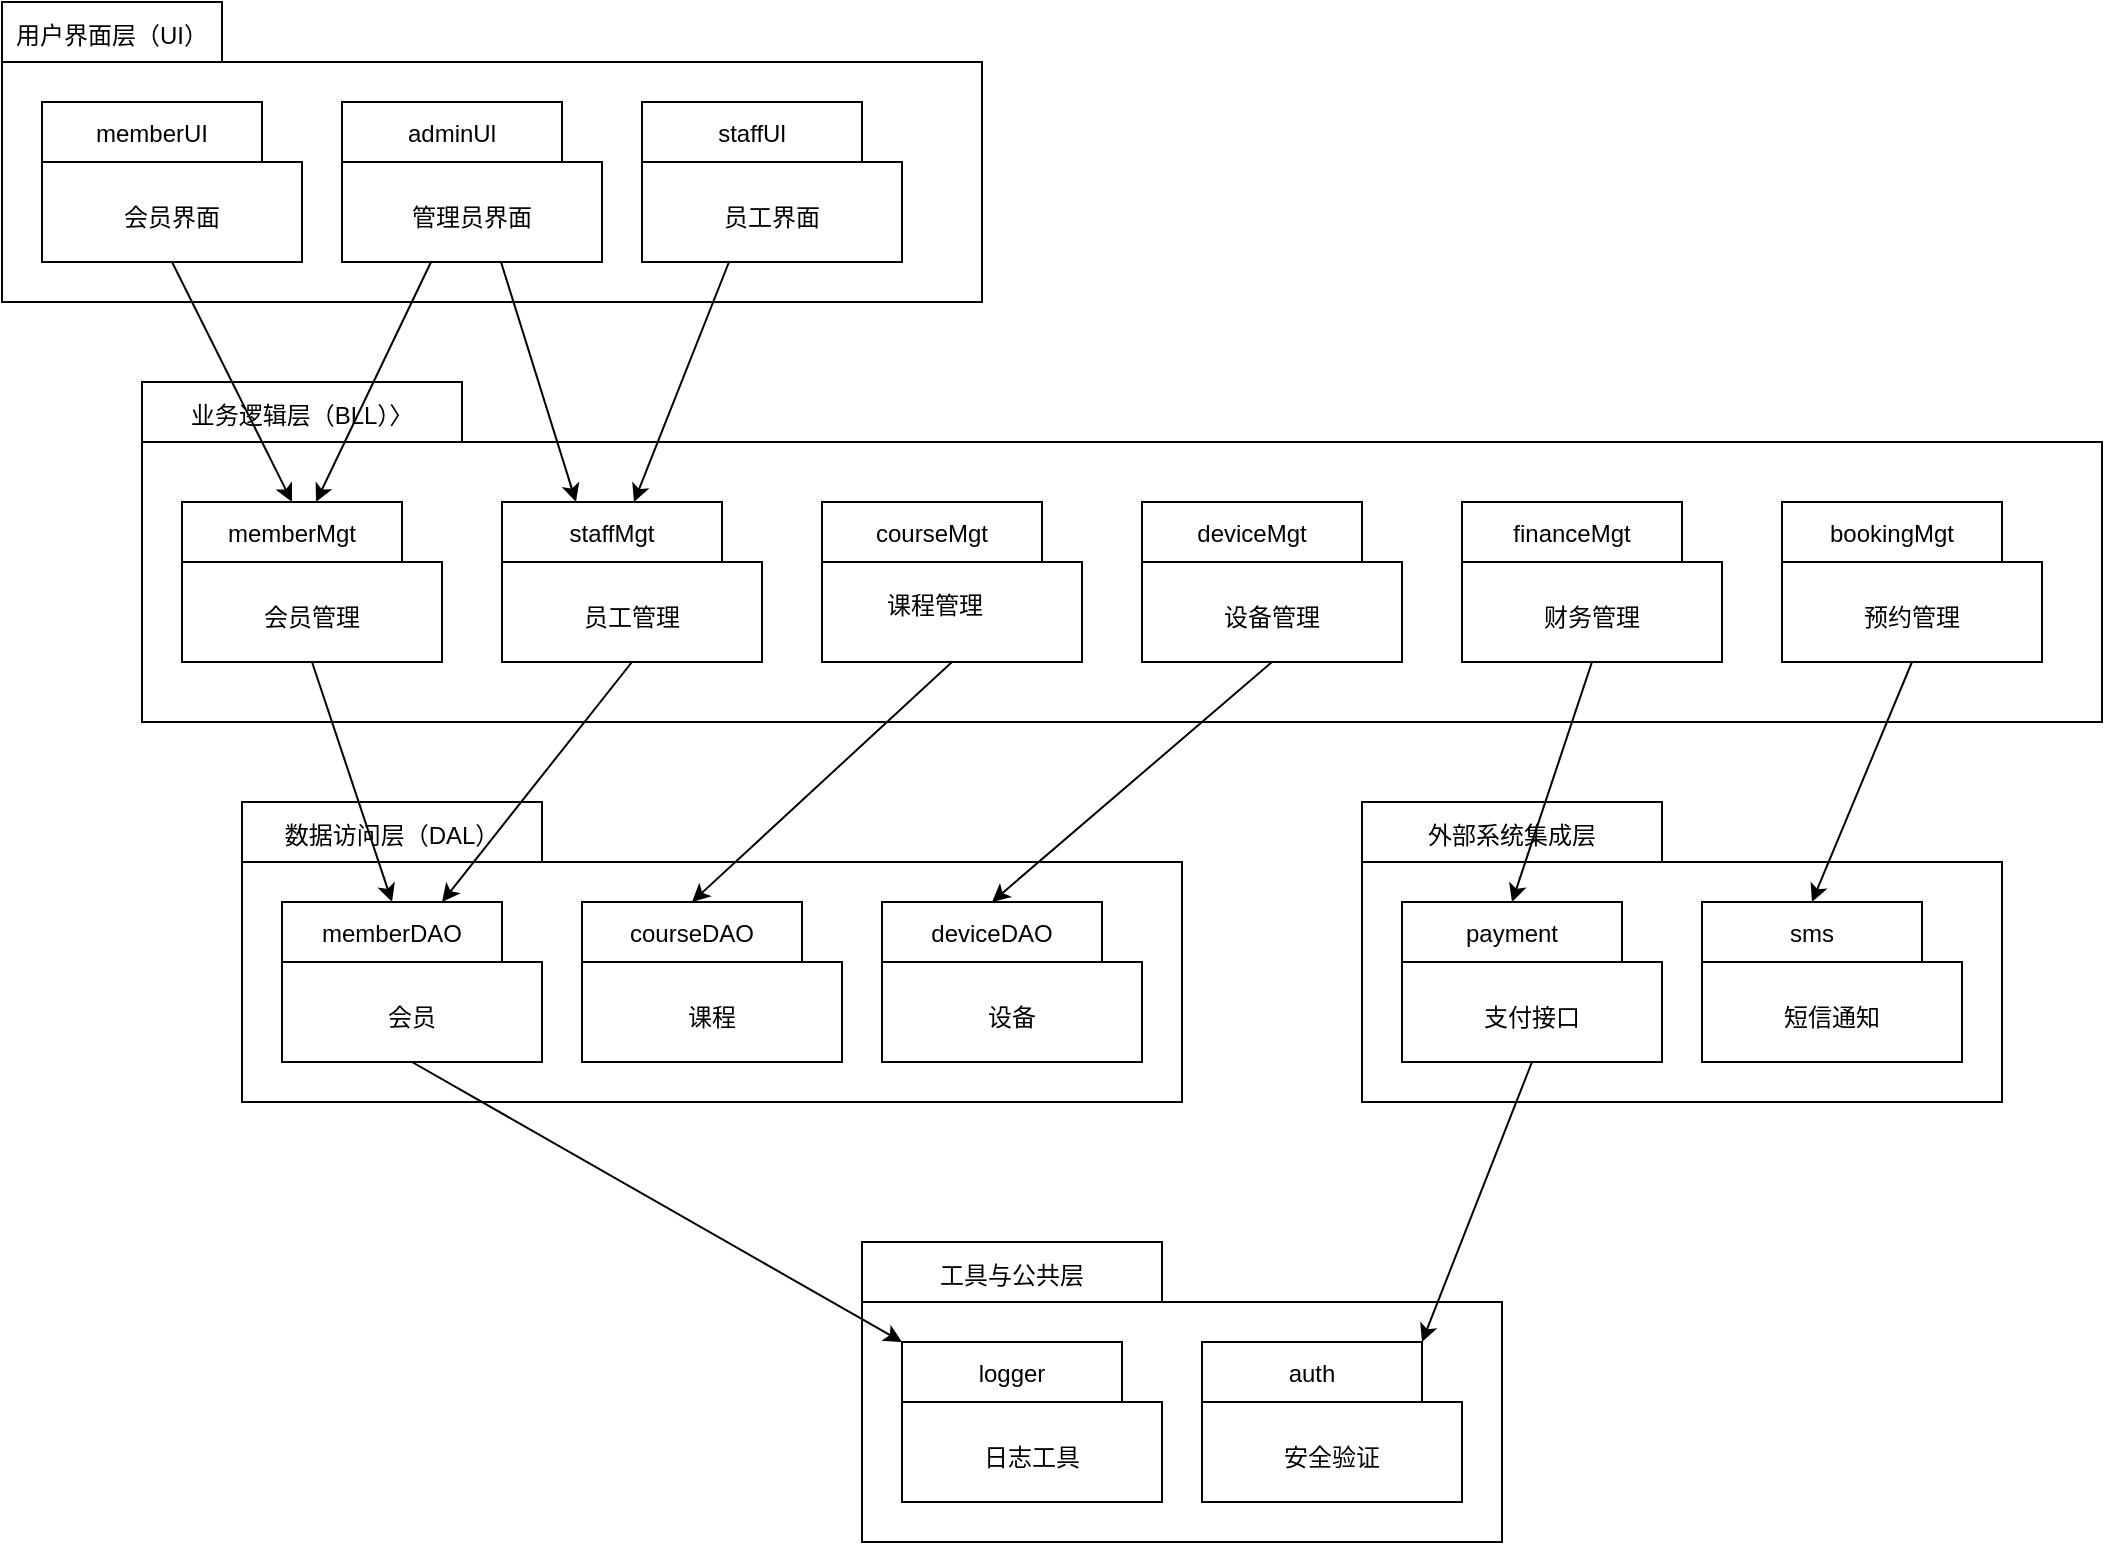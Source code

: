 <mxfile version="27.0.6">
  <diagram name="第 1 页" id="YyKGzxugz1nQqAloFWmc">
    <mxGraphModel dx="1454" dy="996" grid="1" gridSize="10" guides="1" tooltips="1" connect="1" arrows="1" fold="1" page="1" pageScale="1" pageWidth="1169" pageHeight="827" math="0" shadow="0">
      <root>
        <mxCell id="0" />
        <mxCell id="1" parent="0" />
        <mxCell id="mZ6NCIyGoYxc7o3OTuCE-1" value="&lt;p style=&quot;margin: 0px; font-style: normal; font-variant-caps: normal; font-weight: normal; font-stretch: normal; line-height: normal; font-size-adjust: none; font-kerning: auto; font-variant-alternates: normal; font-variant-ligatures: normal; font-variant-numeric: normal; font-variant-east-asian: normal; font-variant-position: normal; font-variant-emoji: normal; font-feature-settings: normal; font-optical-sizing: auto; font-variation-settings: normal;&quot;&gt;用户界面层（UI）&lt;/p&gt;" style="shape=folder;fontStyle=1;tabWidth=110;tabHeight=30;tabPosition=left;html=1;boundedLbl=1;labelInHeader=1;container=1;collapsible=0;recursiveResize=0;whiteSpace=wrap;" vertex="1" parent="1">
          <mxGeometry x="30" y="20" width="490" height="150" as="geometry" />
        </mxCell>
        <mxCell id="mZ6NCIyGoYxc7o3OTuCE-8" value="&lt;p style=&quot;margin: 0px; font-style: normal; font-variant-caps: normal; font-weight: normal; font-stretch: normal; line-height: normal; font-size-adjust: none; font-kerning: auto; font-variant-alternates: normal; font-variant-ligatures: normal; font-variant-numeric: normal; font-variant-east-asian: normal; font-variant-position: normal; font-variant-emoji: normal; font-feature-settings: normal; font-optical-sizing: auto; font-variation-settings: normal;&quot;&gt;adminUl&lt;/p&gt;" style="shape=folder;fontStyle=1;tabWidth=110;tabHeight=30;tabPosition=left;html=1;boundedLbl=1;labelInHeader=1;container=1;collapsible=0;whiteSpace=wrap;" vertex="1" parent="mZ6NCIyGoYxc7o3OTuCE-1">
          <mxGeometry x="170" y="50" width="130" height="80" as="geometry" />
        </mxCell>
        <mxCell id="mZ6NCIyGoYxc7o3OTuCE-9" value="管理员界面" style="html=1;strokeColor=none;resizeWidth=1;resizeHeight=1;fillColor=none;part=1;connectable=0;allowArrows=0;deletable=0;whiteSpace=wrap;" vertex="1" parent="mZ6NCIyGoYxc7o3OTuCE-8">
          <mxGeometry width="130" height="56" relative="1" as="geometry">
            <mxPoint y="30" as="offset" />
          </mxGeometry>
        </mxCell>
        <mxCell id="mZ6NCIyGoYxc7o3OTuCE-6" value="&lt;p style=&quot;margin: 0px; font-style: normal; font-variant-caps: normal; font-weight: normal; font-stretch: normal; line-height: normal; font-size-adjust: none; font-kerning: auto; font-variant-alternates: normal; font-variant-ligatures: normal; font-variant-numeric: normal; font-variant-east-asian: normal; font-variant-position: normal; font-variant-emoji: normal; font-feature-settings: normal; font-optical-sizing: auto; font-variation-settings: normal;&quot;&gt;memberUI&lt;/p&gt;" style="shape=folder;fontStyle=1;tabWidth=110;tabHeight=30;tabPosition=left;html=1;boundedLbl=1;labelInHeader=1;container=1;collapsible=0;whiteSpace=wrap;" vertex="1" parent="1">
          <mxGeometry x="50" y="70" width="130" height="80" as="geometry" />
        </mxCell>
        <mxCell id="mZ6NCIyGoYxc7o3OTuCE-7" value="会员界面" style="html=1;strokeColor=none;resizeWidth=1;resizeHeight=1;fillColor=none;part=1;connectable=0;allowArrows=0;deletable=0;whiteSpace=wrap;" vertex="1" parent="mZ6NCIyGoYxc7o3OTuCE-6">
          <mxGeometry width="130" height="56" relative="1" as="geometry">
            <mxPoint y="30" as="offset" />
          </mxGeometry>
        </mxCell>
        <mxCell id="mZ6NCIyGoYxc7o3OTuCE-10" value="&lt;p style=&quot;margin: 0px; font-style: normal; font-variant-caps: normal; font-weight: normal; font-stretch: normal; line-height: normal; font-size-adjust: none; font-kerning: auto; font-variant-alternates: normal; font-variant-ligatures: normal; font-variant-numeric: normal; font-variant-east-asian: normal; font-variant-position: normal; font-variant-emoji: normal; font-feature-settings: normal; font-optical-sizing: auto; font-variation-settings: normal;&quot;&gt;staffUl&lt;/p&gt;" style="shape=folder;fontStyle=1;tabWidth=110;tabHeight=30;tabPosition=left;html=1;boundedLbl=1;labelInHeader=1;container=1;collapsible=0;whiteSpace=wrap;" vertex="1" parent="1">
          <mxGeometry x="350" y="70" width="130" height="80" as="geometry" />
        </mxCell>
        <mxCell id="mZ6NCIyGoYxc7o3OTuCE-11" value="员工界面" style="html=1;strokeColor=none;resizeWidth=1;resizeHeight=1;fillColor=none;part=1;connectable=0;allowArrows=0;deletable=0;whiteSpace=wrap;" vertex="1" parent="mZ6NCIyGoYxc7o3OTuCE-10">
          <mxGeometry width="130" height="56" relative="1" as="geometry">
            <mxPoint y="30" as="offset" />
          </mxGeometry>
        </mxCell>
        <mxCell id="mZ6NCIyGoYxc7o3OTuCE-12" value="&lt;p style=&quot;margin: 0px; font-style: normal; font-variant-caps: normal; font-weight: normal; font-stretch: normal; line-height: normal; font-size-adjust: none; font-kerning: auto; font-variant-alternates: normal; font-variant-ligatures: normal; font-variant-numeric: normal; font-variant-east-asian: normal; font-variant-position: normal; font-variant-emoji: normal; font-feature-settings: normal; font-optical-sizing: auto; font-variation-settings: normal;&quot;&gt;业务逻辑层（BLL）〉&lt;/p&gt;" style="shape=folder;fontStyle=1;tabWidth=160;tabHeight=30;tabPosition=left;html=1;boundedLbl=1;labelInHeader=1;container=1;collapsible=0;whiteSpace=wrap;" vertex="1" parent="1">
          <mxGeometry x="100" y="210" width="980" height="170" as="geometry" />
        </mxCell>
        <mxCell id="mZ6NCIyGoYxc7o3OTuCE-13" value="" style="html=1;strokeColor=none;resizeWidth=1;resizeHeight=1;fillColor=none;part=1;connectable=0;allowArrows=0;deletable=0;whiteSpace=wrap;" vertex="1" parent="mZ6NCIyGoYxc7o3OTuCE-12">
          <mxGeometry width="980" height="130" relative="1" as="geometry">
            <mxPoint y="30" as="offset" />
          </mxGeometry>
        </mxCell>
        <mxCell id="mZ6NCIyGoYxc7o3OTuCE-14" value="&lt;p style=&quot;margin: 0px; font-style: normal; font-variant-caps: normal; font-weight: normal; font-stretch: normal; line-height: normal; font-size-adjust: none; font-kerning: auto; font-variant-alternates: normal; font-variant-ligatures: normal; font-variant-numeric: normal; font-variant-east-asian: normal; font-variant-position: normal; font-variant-emoji: normal; font-feature-settings: normal; font-optical-sizing: auto; font-variation-settings: normal;&quot;&gt;memberMgt&lt;/p&gt;" style="shape=folder;fontStyle=1;tabWidth=110;tabHeight=30;tabPosition=left;html=1;boundedLbl=1;labelInHeader=1;container=1;collapsible=0;whiteSpace=wrap;" vertex="1" parent="mZ6NCIyGoYxc7o3OTuCE-12">
          <mxGeometry x="20" y="60" width="130" height="80" as="geometry" />
        </mxCell>
        <mxCell id="mZ6NCIyGoYxc7o3OTuCE-15" value="会员管理" style="html=1;strokeColor=none;resizeWidth=1;resizeHeight=1;fillColor=none;part=1;connectable=0;allowArrows=0;deletable=0;whiteSpace=wrap;" vertex="1" parent="mZ6NCIyGoYxc7o3OTuCE-14">
          <mxGeometry width="130" height="56" relative="1" as="geometry">
            <mxPoint y="30" as="offset" />
          </mxGeometry>
        </mxCell>
        <mxCell id="mZ6NCIyGoYxc7o3OTuCE-16" value="&lt;p style=&quot;margin: 0px; font-style: normal; font-variant-caps: normal; font-weight: normal; font-stretch: normal; line-height: normal; font-size-adjust: none; font-kerning: auto; font-variant-alternates: normal; font-variant-ligatures: normal; font-variant-numeric: normal; font-variant-east-asian: normal; font-variant-position: normal; font-variant-emoji: normal; font-feature-settings: normal; font-optical-sizing: auto; font-variation-settings: normal;&quot;&gt;staffMgt&lt;/p&gt;" style="shape=folder;fontStyle=1;tabWidth=110;tabHeight=30;tabPosition=left;html=1;boundedLbl=1;labelInHeader=1;container=1;collapsible=0;whiteSpace=wrap;" vertex="1" parent="mZ6NCIyGoYxc7o3OTuCE-12">
          <mxGeometry x="180" y="60" width="130" height="80" as="geometry" />
        </mxCell>
        <mxCell id="mZ6NCIyGoYxc7o3OTuCE-17" value="员工管理" style="html=1;strokeColor=none;resizeWidth=1;resizeHeight=1;fillColor=none;part=1;connectable=0;allowArrows=0;deletable=0;whiteSpace=wrap;" vertex="1" parent="mZ6NCIyGoYxc7o3OTuCE-16">
          <mxGeometry width="130" height="56" relative="1" as="geometry">
            <mxPoint y="30" as="offset" />
          </mxGeometry>
        </mxCell>
        <mxCell id="mZ6NCIyGoYxc7o3OTuCE-18" value="&lt;p style=&quot;margin: 0px; font-style: normal; font-variant-caps: normal; font-weight: normal; font-stretch: normal; line-height: normal; font-size-adjust: none; font-kerning: auto; font-variant-alternates: normal; font-variant-ligatures: normal; font-variant-numeric: normal; font-variant-east-asian: normal; font-variant-position: normal; font-variant-emoji: normal; font-feature-settings: normal; font-optical-sizing: auto; font-variation-settings: normal;&quot;&gt;courseMgt&lt;/p&gt;" style="shape=folder;fontStyle=1;tabWidth=110;tabHeight=30;tabPosition=left;html=1;boundedLbl=1;labelInHeader=1;container=1;collapsible=0;whiteSpace=wrap;" vertex="1" parent="mZ6NCIyGoYxc7o3OTuCE-12">
          <mxGeometry x="340" y="60" width="130" height="80" as="geometry" />
        </mxCell>
        <mxCell id="mZ6NCIyGoYxc7o3OTuCE-19" value="课程管理" style="html=1;strokeColor=none;resizeWidth=1;resizeHeight=1;fillColor=none;part=1;connectable=0;allowArrows=0;deletable=0;whiteSpace=wrap;" vertex="1" parent="mZ6NCIyGoYxc7o3OTuCE-18">
          <mxGeometry width="112.667" height="44.8" relative="1" as="geometry">
            <mxPoint y="30" as="offset" />
          </mxGeometry>
        </mxCell>
        <mxCell id="mZ6NCIyGoYxc7o3OTuCE-20" value="&lt;p style=&quot;margin: 0px; font-style: normal; font-variant-caps: normal; font-weight: normal; font-stretch: normal; line-height: normal; font-size-adjust: none; font-kerning: auto; font-variant-alternates: normal; font-variant-ligatures: normal; font-variant-numeric: normal; font-variant-east-asian: normal; font-variant-position: normal; font-variant-emoji: normal; font-feature-settings: normal; font-optical-sizing: auto; font-variation-settings: normal;&quot;&gt;deviceMgt&lt;/p&gt;" style="shape=folder;fontStyle=1;tabWidth=110;tabHeight=30;tabPosition=left;html=1;boundedLbl=1;labelInHeader=1;container=1;collapsible=0;whiteSpace=wrap;" vertex="1" parent="mZ6NCIyGoYxc7o3OTuCE-12">
          <mxGeometry x="500" y="60" width="130" height="80" as="geometry" />
        </mxCell>
        <mxCell id="mZ6NCIyGoYxc7o3OTuCE-21" value="设备管理" style="html=1;strokeColor=none;resizeWidth=1;resizeHeight=1;fillColor=none;part=1;connectable=0;allowArrows=0;deletable=0;whiteSpace=wrap;" vertex="1" parent="mZ6NCIyGoYxc7o3OTuCE-20">
          <mxGeometry width="130" height="56" relative="1" as="geometry">
            <mxPoint y="30" as="offset" />
          </mxGeometry>
        </mxCell>
        <mxCell id="mZ6NCIyGoYxc7o3OTuCE-22" value="&lt;p style=&quot;margin: 0px; font-style: normal; font-variant-caps: normal; font-weight: normal; font-stretch: normal; line-height: normal; font-size-adjust: none; font-kerning: auto; font-variant-alternates: normal; font-variant-ligatures: normal; font-variant-numeric: normal; font-variant-east-asian: normal; font-variant-position: normal; font-variant-emoji: normal; font-feature-settings: normal; font-optical-sizing: auto; font-variation-settings: normal;&quot;&gt;financeMgt&lt;/p&gt;" style="shape=folder;fontStyle=1;tabWidth=110;tabHeight=30;tabPosition=left;html=1;boundedLbl=1;labelInHeader=1;container=1;collapsible=0;whiteSpace=wrap;" vertex="1" parent="mZ6NCIyGoYxc7o3OTuCE-12">
          <mxGeometry x="660" y="60" width="130" height="80" as="geometry" />
        </mxCell>
        <mxCell id="mZ6NCIyGoYxc7o3OTuCE-23" value="财务管理" style="html=1;strokeColor=none;resizeWidth=1;resizeHeight=1;fillColor=none;part=1;connectable=0;allowArrows=0;deletable=0;whiteSpace=wrap;" vertex="1" parent="mZ6NCIyGoYxc7o3OTuCE-22">
          <mxGeometry width="130" height="56" relative="1" as="geometry">
            <mxPoint y="30" as="offset" />
          </mxGeometry>
        </mxCell>
        <mxCell id="mZ6NCIyGoYxc7o3OTuCE-24" value="&lt;p style=&quot;margin: 0px; font-style: normal; font-variant-caps: normal; font-weight: normal; font-stretch: normal; line-height: normal; font-size-adjust: none; font-kerning: auto; font-variant-alternates: normal; font-variant-ligatures: normal; font-variant-numeric: normal; font-variant-east-asian: normal; font-variant-position: normal; font-variant-emoji: normal; font-feature-settings: normal; font-optical-sizing: auto; font-variation-settings: normal;&quot;&gt;bookingMgt&lt;/p&gt;" style="shape=folder;fontStyle=1;tabWidth=110;tabHeight=30;tabPosition=left;html=1;boundedLbl=1;labelInHeader=1;container=1;collapsible=0;whiteSpace=wrap;" vertex="1" parent="mZ6NCIyGoYxc7o3OTuCE-12">
          <mxGeometry x="820" y="60" width="130" height="80" as="geometry" />
        </mxCell>
        <mxCell id="mZ6NCIyGoYxc7o3OTuCE-25" value="预约管理" style="html=1;strokeColor=none;resizeWidth=1;resizeHeight=1;fillColor=none;part=1;connectable=0;allowArrows=0;deletable=0;whiteSpace=wrap;" vertex="1" parent="mZ6NCIyGoYxc7o3OTuCE-24">
          <mxGeometry width="130" height="56" relative="1" as="geometry">
            <mxPoint y="30" as="offset" />
          </mxGeometry>
        </mxCell>
        <mxCell id="mZ6NCIyGoYxc7o3OTuCE-27" value="&lt;p style=&quot;margin: 0px; font-style: normal; font-variant-caps: normal; font-weight: normal; font-stretch: normal; line-height: normal; font-size-adjust: none; font-kerning: auto; font-variant-alternates: normal; font-variant-ligatures: normal; font-variant-numeric: normal; font-variant-east-asian: normal; font-variant-position: normal; font-variant-emoji: normal; font-feature-settings: normal; font-optical-sizing: auto; font-variation-settings: normal;&quot;&gt;数据访问层（DAL）&lt;/p&gt;" style="shape=folder;fontStyle=1;tabWidth=150;tabHeight=30;tabPosition=left;html=1;boundedLbl=1;labelInHeader=1;container=1;collapsible=0;recursiveResize=0;whiteSpace=wrap;" vertex="1" parent="1">
          <mxGeometry x="150" y="420" width="470" height="150" as="geometry" />
        </mxCell>
        <mxCell id="mZ6NCIyGoYxc7o3OTuCE-29" value="&lt;p style=&quot;margin: 0px; font-style: normal; font-variant-caps: normal; font-weight: normal; font-stretch: normal; line-height: normal; font-size-adjust: none; font-kerning: auto; font-variant-alternates: normal; font-variant-ligatures: normal; font-variant-numeric: normal; font-variant-east-asian: normal; font-variant-position: normal; font-variant-emoji: normal; font-feature-settings: normal; font-optical-sizing: auto; font-variation-settings: normal;&quot;&gt;memberDAO&lt;/p&gt;" style="shape=folder;fontStyle=1;tabWidth=110;tabHeight=30;tabPosition=left;html=1;boundedLbl=1;labelInHeader=1;container=1;collapsible=0;whiteSpace=wrap;" vertex="1" parent="mZ6NCIyGoYxc7o3OTuCE-27">
          <mxGeometry x="20" y="50" width="130" height="80" as="geometry" />
        </mxCell>
        <mxCell id="mZ6NCIyGoYxc7o3OTuCE-30" value="会员" style="html=1;strokeColor=none;resizeWidth=1;resizeHeight=1;fillColor=none;part=1;connectable=0;allowArrows=0;deletable=0;whiteSpace=wrap;" vertex="1" parent="mZ6NCIyGoYxc7o3OTuCE-29">
          <mxGeometry width="130" height="56" relative="1" as="geometry">
            <mxPoint y="30" as="offset" />
          </mxGeometry>
        </mxCell>
        <mxCell id="mZ6NCIyGoYxc7o3OTuCE-31" value="&lt;p style=&quot;margin: 0px; font-style: normal; font-variant-caps: normal; font-weight: normal; font-stretch: normal; line-height: normal; font-size-adjust: none; font-kerning: auto; font-variant-alternates: normal; font-variant-ligatures: normal; font-variant-numeric: normal; font-variant-east-asian: normal; font-variant-position: normal; font-variant-emoji: normal; font-feature-settings: normal; font-optical-sizing: auto; font-variation-settings: normal;&quot;&gt;courseDAO&lt;/p&gt;" style="shape=folder;fontStyle=1;tabWidth=110;tabHeight=30;tabPosition=left;html=1;boundedLbl=1;labelInHeader=1;container=1;collapsible=0;whiteSpace=wrap;" vertex="1" parent="mZ6NCIyGoYxc7o3OTuCE-27">
          <mxGeometry x="170" y="50" width="130" height="80" as="geometry" />
        </mxCell>
        <mxCell id="mZ6NCIyGoYxc7o3OTuCE-32" value="课程" style="html=1;strokeColor=none;resizeWidth=1;resizeHeight=1;fillColor=none;part=1;connectable=0;allowArrows=0;deletable=0;whiteSpace=wrap;" vertex="1" parent="mZ6NCIyGoYxc7o3OTuCE-31">
          <mxGeometry width="130" height="56" relative="1" as="geometry">
            <mxPoint y="30" as="offset" />
          </mxGeometry>
        </mxCell>
        <mxCell id="mZ6NCIyGoYxc7o3OTuCE-33" value="&lt;p style=&quot;margin: 0px; font-style: normal; font-variant-caps: normal; font-weight: normal; font-stretch: normal; line-height: normal; font-size-adjust: none; font-kerning: auto; font-variant-alternates: normal; font-variant-ligatures: normal; font-variant-numeric: normal; font-variant-east-asian: normal; font-variant-position: normal; font-variant-emoji: normal; font-feature-settings: normal; font-optical-sizing: auto; font-variation-settings: normal;&quot;&gt;deviceDAO&lt;/p&gt;" style="shape=folder;fontStyle=1;tabWidth=110;tabHeight=30;tabPosition=left;html=1;boundedLbl=1;labelInHeader=1;container=1;collapsible=0;whiteSpace=wrap;" vertex="1" parent="mZ6NCIyGoYxc7o3OTuCE-27">
          <mxGeometry x="320" y="50" width="130" height="80" as="geometry" />
        </mxCell>
        <mxCell id="mZ6NCIyGoYxc7o3OTuCE-34" value="设备" style="html=1;strokeColor=none;resizeWidth=1;resizeHeight=1;fillColor=none;part=1;connectable=0;allowArrows=0;deletable=0;whiteSpace=wrap;" vertex="1" parent="mZ6NCIyGoYxc7o3OTuCE-33">
          <mxGeometry width="130" height="56" relative="1" as="geometry">
            <mxPoint y="30" as="offset" />
          </mxGeometry>
        </mxCell>
        <mxCell id="mZ6NCIyGoYxc7o3OTuCE-42" value="&lt;p style=&quot;margin: 0px; font-style: normal; font-variant-caps: normal; font-weight: normal; font-stretch: normal; line-height: normal; font-size-adjust: none; font-kerning: auto; font-variant-alternates: normal; font-variant-ligatures: normal; font-variant-numeric: normal; font-variant-east-asian: normal; font-variant-position: normal; font-variant-emoji: normal; font-feature-settings: normal; font-optical-sizing: auto; font-variation-settings: normal;&quot;&gt;外部系统集成层&lt;/p&gt;" style="shape=folder;fontStyle=1;tabWidth=150;tabHeight=30;tabPosition=left;html=1;boundedLbl=1;labelInHeader=1;container=1;collapsible=0;recursiveResize=0;whiteSpace=wrap;" vertex="1" parent="1">
          <mxGeometry x="710" y="420" width="320" height="150" as="geometry" />
        </mxCell>
        <mxCell id="mZ6NCIyGoYxc7o3OTuCE-43" value="&lt;p style=&quot;margin: 0px; font-style: normal; font-variant-caps: normal; font-weight: normal; font-stretch: normal; line-height: normal; font-size-adjust: none; font-kerning: auto; font-variant-alternates: normal; font-variant-ligatures: normal; font-variant-numeric: normal; font-variant-east-asian: normal; font-variant-position: normal; font-variant-emoji: normal; font-feature-settings: normal; font-optical-sizing: auto; font-variation-settings: normal;&quot;&gt;payment&lt;/p&gt;" style="shape=folder;fontStyle=1;tabWidth=110;tabHeight=30;tabPosition=left;html=1;boundedLbl=1;labelInHeader=1;container=1;collapsible=0;whiteSpace=wrap;" vertex="1" parent="mZ6NCIyGoYxc7o3OTuCE-42">
          <mxGeometry x="20" y="50" width="130" height="80" as="geometry" />
        </mxCell>
        <mxCell id="mZ6NCIyGoYxc7o3OTuCE-44" value="支付接口" style="html=1;strokeColor=none;resizeWidth=1;resizeHeight=1;fillColor=none;part=1;connectable=0;allowArrows=0;deletable=0;whiteSpace=wrap;" vertex="1" parent="mZ6NCIyGoYxc7o3OTuCE-43">
          <mxGeometry width="130" height="56" relative="1" as="geometry">
            <mxPoint y="30" as="offset" />
          </mxGeometry>
        </mxCell>
        <mxCell id="mZ6NCIyGoYxc7o3OTuCE-45" value="&lt;p style=&quot;margin: 0px; font-style: normal; font-variant-caps: normal; font-weight: normal; font-stretch: normal; line-height: normal; font-size-adjust: none; font-kerning: auto; font-variant-alternates: normal; font-variant-ligatures: normal; font-variant-numeric: normal; font-variant-east-asian: normal; font-variant-position: normal; font-variant-emoji: normal; font-feature-settings: normal; font-optical-sizing: auto; font-variation-settings: normal;&quot;&gt;sms&lt;/p&gt;" style="shape=folder;fontStyle=1;tabWidth=110;tabHeight=30;tabPosition=left;html=1;boundedLbl=1;labelInHeader=1;container=1;collapsible=0;whiteSpace=wrap;" vertex="1" parent="mZ6NCIyGoYxc7o3OTuCE-42">
          <mxGeometry x="170" y="50" width="130" height="80" as="geometry" />
        </mxCell>
        <mxCell id="mZ6NCIyGoYxc7o3OTuCE-46" value="短信通知" style="html=1;strokeColor=none;resizeWidth=1;resizeHeight=1;fillColor=none;part=1;connectable=0;allowArrows=0;deletable=0;whiteSpace=wrap;" vertex="1" parent="mZ6NCIyGoYxc7o3OTuCE-45">
          <mxGeometry width="130" height="56" relative="1" as="geometry">
            <mxPoint y="30" as="offset" />
          </mxGeometry>
        </mxCell>
        <mxCell id="mZ6NCIyGoYxc7o3OTuCE-49" value="&lt;p style=&quot;margin: 0px; font-style: normal; font-variant-caps: normal; font-weight: normal; font-stretch: normal; line-height: normal; font-size-adjust: none; font-kerning: auto; font-variant-alternates: normal; font-variant-ligatures: normal; font-variant-numeric: normal; font-variant-east-asian: normal; font-variant-position: normal; font-variant-emoji: normal; font-feature-settings: normal; font-optical-sizing: auto; font-variation-settings: normal;&quot;&gt;工具与公共层&lt;/p&gt;" style="shape=folder;fontStyle=1;tabWidth=150;tabHeight=30;tabPosition=left;html=1;boundedLbl=1;labelInHeader=1;container=1;collapsible=0;recursiveResize=0;whiteSpace=wrap;" vertex="1" parent="1">
          <mxGeometry x="460" y="640" width="320" height="150" as="geometry" />
        </mxCell>
        <mxCell id="mZ6NCIyGoYxc7o3OTuCE-50" value="&lt;p style=&quot;margin: 0px; font-style: normal; font-variant-caps: normal; font-weight: normal; font-stretch: normal; line-height: normal; font-size-adjust: none; font-kerning: auto; font-variant-alternates: normal; font-variant-ligatures: normal; font-variant-numeric: normal; font-variant-east-asian: normal; font-variant-position: normal; font-variant-emoji: normal; font-feature-settings: normal; font-optical-sizing: auto; font-variation-settings: normal;&quot;&gt;logger&lt;/p&gt;" style="shape=folder;fontStyle=1;tabWidth=110;tabHeight=30;tabPosition=left;html=1;boundedLbl=1;labelInHeader=1;container=1;collapsible=0;whiteSpace=wrap;" vertex="1" parent="mZ6NCIyGoYxc7o3OTuCE-49">
          <mxGeometry x="20" y="50" width="130" height="80" as="geometry" />
        </mxCell>
        <mxCell id="mZ6NCIyGoYxc7o3OTuCE-51" value="日志工具" style="html=1;strokeColor=none;resizeWidth=1;resizeHeight=1;fillColor=none;part=1;connectable=0;allowArrows=0;deletable=0;whiteSpace=wrap;" vertex="1" parent="mZ6NCIyGoYxc7o3OTuCE-50">
          <mxGeometry width="130" height="56" relative="1" as="geometry">
            <mxPoint y="30" as="offset" />
          </mxGeometry>
        </mxCell>
        <mxCell id="mZ6NCIyGoYxc7o3OTuCE-52" value="&lt;p style=&quot;margin: 0px; font-style: normal; font-variant-caps: normal; font-weight: normal; font-stretch: normal; line-height: normal; font-size-adjust: none; font-kerning: auto; font-variant-alternates: normal; font-variant-ligatures: normal; font-variant-numeric: normal; font-variant-east-asian: normal; font-variant-position: normal; font-variant-emoji: normal; font-feature-settings: normal; font-optical-sizing: auto; font-variation-settings: normal;&quot;&gt;auth&lt;/p&gt;" style="shape=folder;fontStyle=1;tabWidth=110;tabHeight=30;tabPosition=left;html=1;boundedLbl=1;labelInHeader=1;container=1;collapsible=0;whiteSpace=wrap;" vertex="1" parent="mZ6NCIyGoYxc7o3OTuCE-49">
          <mxGeometry x="170" y="50" width="130" height="80" as="geometry" />
        </mxCell>
        <mxCell id="mZ6NCIyGoYxc7o3OTuCE-53" value="安全验证" style="html=1;strokeColor=none;resizeWidth=1;resizeHeight=1;fillColor=none;part=1;connectable=0;allowArrows=0;deletable=0;whiteSpace=wrap;" vertex="1" parent="mZ6NCIyGoYxc7o3OTuCE-52">
          <mxGeometry width="130" height="56" relative="1" as="geometry">
            <mxPoint y="30" as="offset" />
          </mxGeometry>
        </mxCell>
        <mxCell id="mZ6NCIyGoYxc7o3OTuCE-54" style="rounded=0;orthogonalLoop=1;jettySize=auto;html=1;exitX=0.5;exitY=1;exitDx=0;exitDy=0;exitPerimeter=0;entryX=0;entryY=0;entryDx=55;entryDy=0;entryPerimeter=0;" edge="1" parent="1" source="mZ6NCIyGoYxc7o3OTuCE-6" target="mZ6NCIyGoYxc7o3OTuCE-14">
          <mxGeometry relative="1" as="geometry" />
        </mxCell>
        <mxCell id="mZ6NCIyGoYxc7o3OTuCE-56" style="rounded=0;orthogonalLoop=1;jettySize=auto;html=1;exitX=0.25;exitY=1;exitDx=0;exitDy=0;exitPerimeter=0;entryX=0;entryY=0;entryDx=55;entryDy=0;entryPerimeter=0;" edge="1" parent="1">
          <mxGeometry relative="1" as="geometry">
            <mxPoint x="244.5" y="150" as="sourcePoint" />
            <mxPoint x="187" y="270" as="targetPoint" />
          </mxGeometry>
        </mxCell>
        <mxCell id="mZ6NCIyGoYxc7o3OTuCE-57" style="rounded=0;orthogonalLoop=1;jettySize=auto;html=1;exitX=0.75;exitY=1;exitDx=0;exitDy=0;exitPerimeter=0;entryX=0;entryY=0;entryDx=55;entryDy=0;entryPerimeter=0;" edge="1" parent="1">
          <mxGeometry relative="1" as="geometry">
            <mxPoint x="279.5" y="150" as="sourcePoint" />
            <mxPoint x="317" y="270" as="targetPoint" />
          </mxGeometry>
        </mxCell>
        <mxCell id="mZ6NCIyGoYxc7o3OTuCE-58" style="rounded=0;orthogonalLoop=1;jettySize=auto;html=1;exitX=0.25;exitY=1;exitDx=0;exitDy=0;exitPerimeter=0;entryX=0;entryY=0;entryDx=55;entryDy=0;entryPerimeter=0;" edge="1" parent="1">
          <mxGeometry relative="1" as="geometry">
            <mxPoint x="393.5" y="150" as="sourcePoint" />
            <mxPoint x="346" y="270" as="targetPoint" />
          </mxGeometry>
        </mxCell>
        <mxCell id="mZ6NCIyGoYxc7o3OTuCE-60" style="rounded=0;orthogonalLoop=1;jettySize=auto;html=1;exitX=0.5;exitY=1;exitDx=0;exitDy=0;exitPerimeter=0;entryX=0;entryY=0;entryDx=55;entryDy=0;entryPerimeter=0;" edge="1" parent="1" source="mZ6NCIyGoYxc7o3OTuCE-14" target="mZ6NCIyGoYxc7o3OTuCE-29">
          <mxGeometry relative="1" as="geometry" />
        </mxCell>
        <mxCell id="mZ6NCIyGoYxc7o3OTuCE-62" style="rounded=0;orthogonalLoop=1;jettySize=auto;html=1;exitX=0.5;exitY=1;exitDx=0;exitDy=0;exitPerimeter=0;entryX=0;entryY=0;entryDx=55;entryDy=0;entryPerimeter=0;" edge="1" parent="1" source="mZ6NCIyGoYxc7o3OTuCE-16">
          <mxGeometry relative="1" as="geometry">
            <mxPoint x="370" y="350" as="sourcePoint" />
            <mxPoint x="250" y="470.0" as="targetPoint" />
          </mxGeometry>
        </mxCell>
        <mxCell id="mZ6NCIyGoYxc7o3OTuCE-63" style="rounded=0;orthogonalLoop=1;jettySize=auto;html=1;exitX=0.5;exitY=1;exitDx=0;exitDy=0;exitPerimeter=0;entryX=0;entryY=0;entryDx=55;entryDy=0;entryPerimeter=0;" edge="1" parent="1" source="mZ6NCIyGoYxc7o3OTuCE-18" target="mZ6NCIyGoYxc7o3OTuCE-31">
          <mxGeometry relative="1" as="geometry" />
        </mxCell>
        <mxCell id="mZ6NCIyGoYxc7o3OTuCE-64" style="rounded=0;orthogonalLoop=1;jettySize=auto;html=1;exitX=0.5;exitY=1;exitDx=0;exitDy=0;exitPerimeter=0;entryX=0;entryY=0;entryDx=55;entryDy=0;entryPerimeter=0;" edge="1" parent="1" source="mZ6NCIyGoYxc7o3OTuCE-20" target="mZ6NCIyGoYxc7o3OTuCE-33">
          <mxGeometry relative="1" as="geometry" />
        </mxCell>
        <mxCell id="mZ6NCIyGoYxc7o3OTuCE-65" style="rounded=0;orthogonalLoop=1;jettySize=auto;html=1;exitX=0.5;exitY=1;exitDx=0;exitDy=0;exitPerimeter=0;entryX=0;entryY=0;entryDx=55;entryDy=0;entryPerimeter=0;" edge="1" parent="1" source="mZ6NCIyGoYxc7o3OTuCE-22" target="mZ6NCIyGoYxc7o3OTuCE-43">
          <mxGeometry relative="1" as="geometry" />
        </mxCell>
        <mxCell id="mZ6NCIyGoYxc7o3OTuCE-66" style="rounded=0;orthogonalLoop=1;jettySize=auto;html=1;exitX=0.5;exitY=1;exitDx=0;exitDy=0;exitPerimeter=0;entryX=0;entryY=0;entryDx=55;entryDy=0;entryPerimeter=0;" edge="1" parent="1" source="mZ6NCIyGoYxc7o3OTuCE-24" target="mZ6NCIyGoYxc7o3OTuCE-45">
          <mxGeometry relative="1" as="geometry" />
        </mxCell>
        <mxCell id="mZ6NCIyGoYxc7o3OTuCE-67" style="rounded=0;orthogonalLoop=1;jettySize=auto;html=1;exitX=0.5;exitY=1;exitDx=0;exitDy=0;exitPerimeter=0;entryX=0;entryY=0;entryDx=0;entryDy=0;entryPerimeter=0;" edge="1" parent="1" source="mZ6NCIyGoYxc7o3OTuCE-29" target="mZ6NCIyGoYxc7o3OTuCE-50">
          <mxGeometry relative="1" as="geometry" />
        </mxCell>
        <mxCell id="mZ6NCIyGoYxc7o3OTuCE-68" style="rounded=0;orthogonalLoop=1;jettySize=auto;html=1;exitX=0.5;exitY=1;exitDx=0;exitDy=0;exitPerimeter=0;entryX=0;entryY=0;entryDx=110;entryDy=0;entryPerimeter=0;" edge="1" parent="1" source="mZ6NCIyGoYxc7o3OTuCE-43" target="mZ6NCIyGoYxc7o3OTuCE-52">
          <mxGeometry relative="1" as="geometry" />
        </mxCell>
      </root>
    </mxGraphModel>
  </diagram>
</mxfile>
